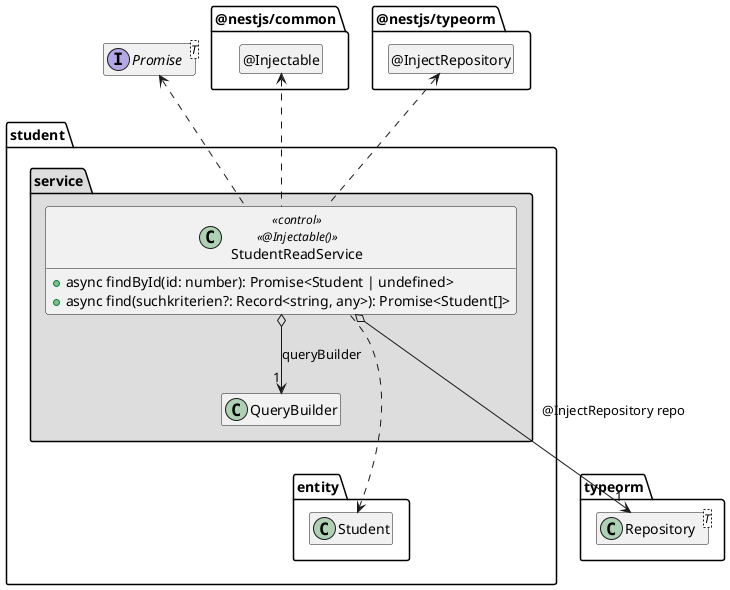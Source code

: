 @startuml Anwendungskern

interface Promise<T>

package @nestjs/common {
  class "@Injectable" as Injectable
  hide Injectable circle
}

package typeorm {
  class Repository<T>
}

package @nestjs/typeorm {
  class "@InjectRepository" as InjectRepository
  hide InjectRepository circle
}

package student {
  package entity {
    class Student
  }

  package service #DDDDDD {
    class QueryBuilder

    class StudentReadService << control >> <<@Injectable()>> {
      + async findById(id: number): Promise<Student | undefined>
      + async find(suchkriterien?: Record<string, any>): Promise<Student[]>
    }

    StudentReadService o--> "1" QueryBuilder: queryBuilder
    StudentReadService o--> "1" Repository: @InjectRepository repo

    StudentReadService .up.> Injectable
    StudentReadService .up.> InjectRepository

    StudentReadService .up.> Promise
    StudentReadService ..> Student

    QueryBuilder .[hidden].> Repository
    QueryBuilder .[hidden].> Student
  }
}

hide empty members

@enduml
